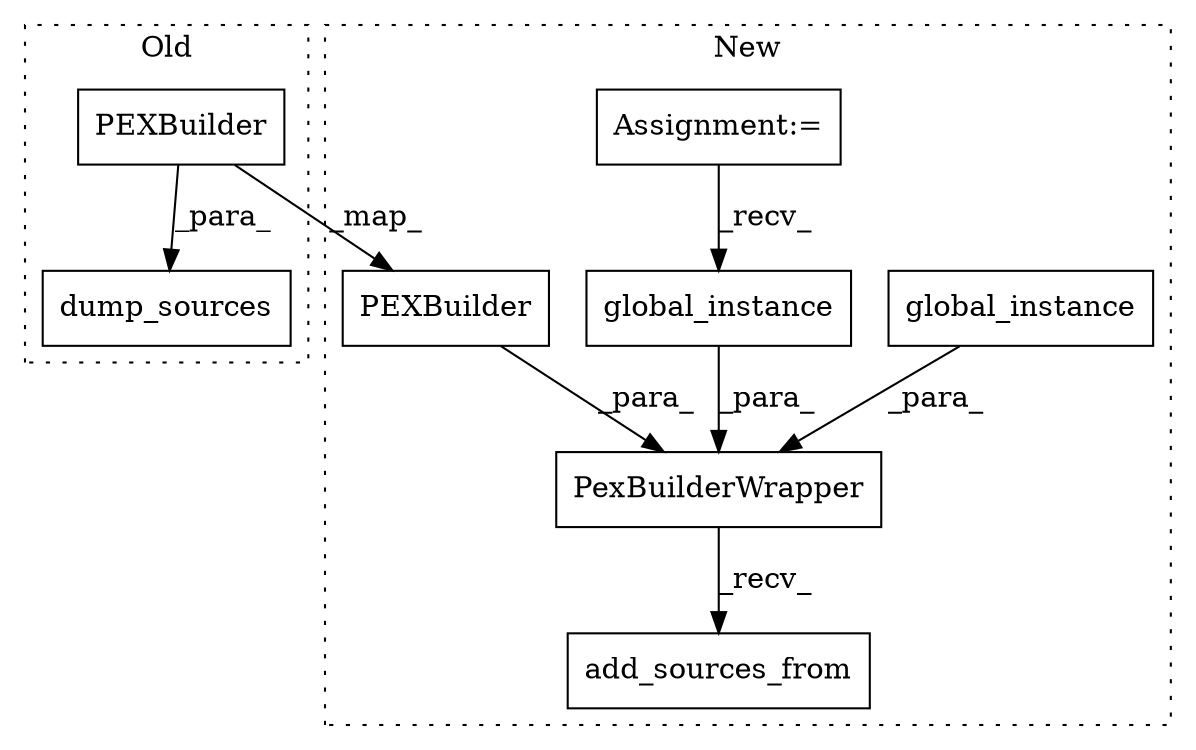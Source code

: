 digraph G {
subgraph cluster0 {
1 [label="dump_sources" a="32" s="6257,6298" l="13,1" shape="box"];
5 [label="PEXBuilder" a="32" s="5163,5206" l="11,1" shape="box"];
label = "Old";
style="dotted";
}
subgraph cluster1 {
2 [label="global_instance" a="32" s="5389" l="17" shape="box"];
3 [label="add_sources_from" a="32" s="6478,6498" l="17,1" shape="box"];
4 [label="PEXBuilder" a="32" s="5332,5375" l="11,1" shape="box"];
6 [label="PexBuilderWrapper" a="32" s="5314,5453" l="18,1" shape="box"];
7 [label="global_instance" a="32" s="5419" l="17" shape="box"];
8 [label="Assignment:=" a="7" s="4842" l="11" shape="box"];
label = "New";
style="dotted";
}
2 -> 6 [label="_para_"];
4 -> 6 [label="_para_"];
5 -> 4 [label="_map_"];
5 -> 1 [label="_para_"];
6 -> 3 [label="_recv_"];
7 -> 6 [label="_para_"];
8 -> 7 [label="_recv_"];
}